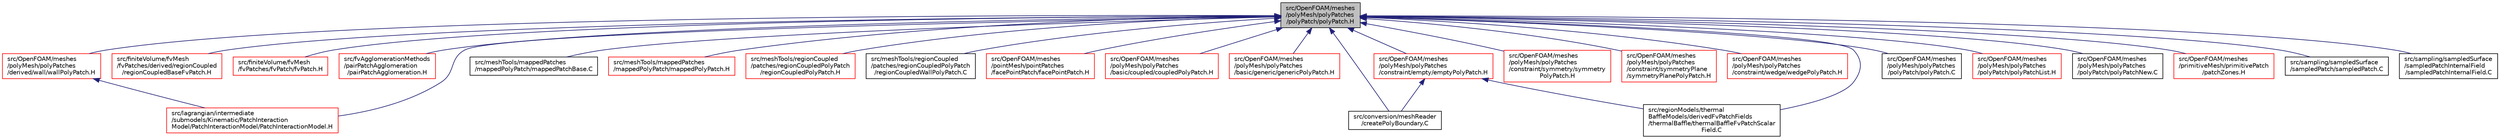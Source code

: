 digraph "src/OpenFOAM/meshes/polyMesh/polyPatches/polyPatch/polyPatch.H"
{
  bgcolor="transparent";
  edge [fontname="Helvetica",fontsize="10",labelfontname="Helvetica",labelfontsize="10"];
  node [fontname="Helvetica",fontsize="10",shape=record];
  Node1 [label="src/OpenFOAM/meshes\l/polyMesh/polyPatches\l/polyPatch/polyPatch.H",height=0.2,width=0.4,color="black", fillcolor="grey75", style="filled", fontcolor="black"];
  Node1 -> Node2 [dir="back",color="midnightblue",fontsize="10",style="solid",fontname="Helvetica"];
  Node2 [label="src/conversion/meshReader\l/createPolyBoundary.C",height=0.2,width=0.4,color="black",URL="$a04795.html",tooltip="boundary faces "];
  Node1 -> Node3 [dir="back",color="midnightblue",fontsize="10",style="solid",fontname="Helvetica"];
  Node3 [label="src/finiteVolume/fvMesh\l/fvPatches/derived/regionCoupled\l/regionCoupledBaseFvPatch.H",height=0.2,width=0.4,color="red",URL="$a06042.html"];
  Node1 -> Node4 [dir="back",color="midnightblue",fontsize="10",style="solid",fontname="Helvetica"];
  Node4 [label="src/finiteVolume/fvMesh\l/fvPatches/fvPatch/fvPatch.H",height=0.2,width=0.4,color="red",URL="$a06050.html"];
  Node1 -> Node5 [dir="back",color="midnightblue",fontsize="10",style="solid",fontname="Helvetica"];
  Node5 [label="src/fvAgglomerationMethods\l/pairPatchAgglomeration\l/pairPatchAgglomeration.H",height=0.2,width=0.4,color="red",URL="$a06290.html"];
  Node1 -> Node6 [dir="back",color="midnightblue",fontsize="10",style="solid",fontname="Helvetica"];
  Node6 [label="src/lagrangian/intermediate\l/submodels/Kinematic/PatchInteraction\lModel/PatchInteractionModel/PatchInteractionModel.H",height=0.2,width=0.4,color="red",URL="$a06851.html"];
  Node1 -> Node7 [dir="back",color="midnightblue",fontsize="10",style="solid",fontname="Helvetica"];
  Node7 [label="src/meshTools/mappedPatches\l/mappedPolyPatch/mappedPatchBase.C",height=0.2,width=0.4,color="black",URL="$a07404.html"];
  Node1 -> Node8 [dir="back",color="midnightblue",fontsize="10",style="solid",fontname="Helvetica"];
  Node8 [label="src/meshTools/mappedPatches\l/mappedPolyPatch/mappedPolyPatch.H",height=0.2,width=0.4,color="red",URL="$a07409.html"];
  Node1 -> Node9 [dir="back",color="midnightblue",fontsize="10",style="solid",fontname="Helvetica"];
  Node9 [label="src/meshTools/regionCoupled\l/patches/regionCoupledPolyPatch\l/regionCoupledPolyPatch.H",height=0.2,width=0.4,color="red",URL="$a07458.html"];
  Node1 -> Node10 [dir="back",color="midnightblue",fontsize="10",style="solid",fontname="Helvetica"];
  Node10 [label="src/meshTools/regionCoupled\l/patches/regionCoupledPolyPatch\l/regionCoupledWallPolyPatch.C",height=0.2,width=0.4,color="black",URL="$a07459.html"];
  Node1 -> Node11 [dir="back",color="midnightblue",fontsize="10",style="solid",fontname="Helvetica"];
  Node11 [label="src/OpenFOAM/meshes\l/pointMesh/pointPatches\l/facePointPatch/facePointPatch.H",height=0.2,width=0.4,color="red",URL="$a08722.html"];
  Node1 -> Node12 [dir="back",color="midnightblue",fontsize="10",style="solid",fontname="Helvetica"];
  Node12 [label="src/OpenFOAM/meshes\l/polyMesh/polyPatches\l/basic/coupled/coupledPolyPatch.H",height=0.2,width=0.4,color="red",URL="$a08779.html"];
  Node1 -> Node13 [dir="back",color="midnightblue",fontsize="10",style="solid",fontname="Helvetica"];
  Node13 [label="src/OpenFOAM/meshes\l/polyMesh/polyPatches\l/basic/generic/genericPolyPatch.H",height=0.2,width=0.4,color="red",URL="$a08781.html"];
  Node1 -> Node14 [dir="back",color="midnightblue",fontsize="10",style="solid",fontname="Helvetica"];
  Node14 [label="src/OpenFOAM/meshes\l/polyMesh/polyPatches\l/constraint/empty/emptyPolyPatch.H",height=0.2,width=0.4,color="red",URL="$a08787.html"];
  Node14 -> Node2 [dir="back",color="midnightblue",fontsize="10",style="solid",fontname="Helvetica"];
  Node14 -> Node15 [dir="back",color="midnightblue",fontsize="10",style="solid",fontname="Helvetica"];
  Node15 [label="src/regionModels/thermal\lBaffleModels/derivedFvPatchFields\l/thermalBaffle/thermalBaffleFvPatchScalar\lField.C",height=0.2,width=0.4,color="black",URL="$a09736.html"];
  Node1 -> Node16 [dir="back",color="midnightblue",fontsize="10",style="solid",fontname="Helvetica"];
  Node16 [label="src/OpenFOAM/meshes\l/polyMesh/polyPatches\l/constraint/symmetry/symmetry\lPolyPatch.H",height=0.2,width=0.4,color="red",URL="$a08797.html"];
  Node1 -> Node17 [dir="back",color="midnightblue",fontsize="10",style="solid",fontname="Helvetica"];
  Node17 [label="src/OpenFOAM/meshes\l/polyMesh/polyPatches\l/constraint/symmetryPlane\l/symmetryPlanePolyPatch.H",height=0.2,width=0.4,color="red",URL="$a08799.html"];
  Node1 -> Node18 [dir="back",color="midnightblue",fontsize="10",style="solid",fontname="Helvetica"];
  Node18 [label="src/OpenFOAM/meshes\l/polyMesh/polyPatches\l/constraint/wedge/wedgePolyPatch.H",height=0.2,width=0.4,color="red",URL="$a08801.html"];
  Node1 -> Node19 [dir="back",color="midnightblue",fontsize="10",style="solid",fontname="Helvetica"];
  Node19 [label="src/OpenFOAM/meshes\l/polyMesh/polyPatches\l/derived/wall/wallPolyPatch.H",height=0.2,width=0.4,color="red",URL="$a08803.html"];
  Node19 -> Node6 [dir="back",color="midnightblue",fontsize="10",style="solid",fontname="Helvetica"];
  Node1 -> Node20 [dir="back",color="midnightblue",fontsize="10",style="solid",fontname="Helvetica"];
  Node20 [label="src/OpenFOAM/meshes\l/polyMesh/polyPatches\l/polyPatch/polyPatch.C",height=0.2,width=0.4,color="black",URL="$a08804.html"];
  Node1 -> Node21 [dir="back",color="midnightblue",fontsize="10",style="solid",fontname="Helvetica"];
  Node21 [label="src/OpenFOAM/meshes\l/polyMesh/polyPatches\l/polyPatch/polyPatchList.H",height=0.2,width=0.4,color="red",URL="$a08806.html"];
  Node1 -> Node22 [dir="back",color="midnightblue",fontsize="10",style="solid",fontname="Helvetica"];
  Node22 [label="src/OpenFOAM/meshes\l/polyMesh/polyPatches\l/polyPatch/polyPatchNew.C",height=0.2,width=0.4,color="black",URL="$a08807.html"];
  Node1 -> Node23 [dir="back",color="midnightblue",fontsize="10",style="solid",fontname="Helvetica"];
  Node23 [label="src/OpenFOAM/meshes\l/primitiveMesh/primitivePatch\l/patchZones.H",height=0.2,width=0.4,color="red",URL="$a08872.html"];
  Node1 -> Node15 [dir="back",color="midnightblue",fontsize="10",style="solid",fontname="Helvetica"];
  Node1 -> Node24 [dir="back",color="midnightblue",fontsize="10",style="solid",fontname="Helvetica"];
  Node24 [label="src/sampling/sampledSurface\l/sampledPatch/sampledPatch.C",height=0.2,width=0.4,color="black",URL="$a09960.html"];
  Node1 -> Node25 [dir="back",color="midnightblue",fontsize="10",style="solid",fontname="Helvetica"];
  Node25 [label="src/sampling/sampledSurface\l/sampledPatchInternalField\l/sampledPatchInternalField.C",height=0.2,width=0.4,color="black",URL="$a09963.html"];
}
